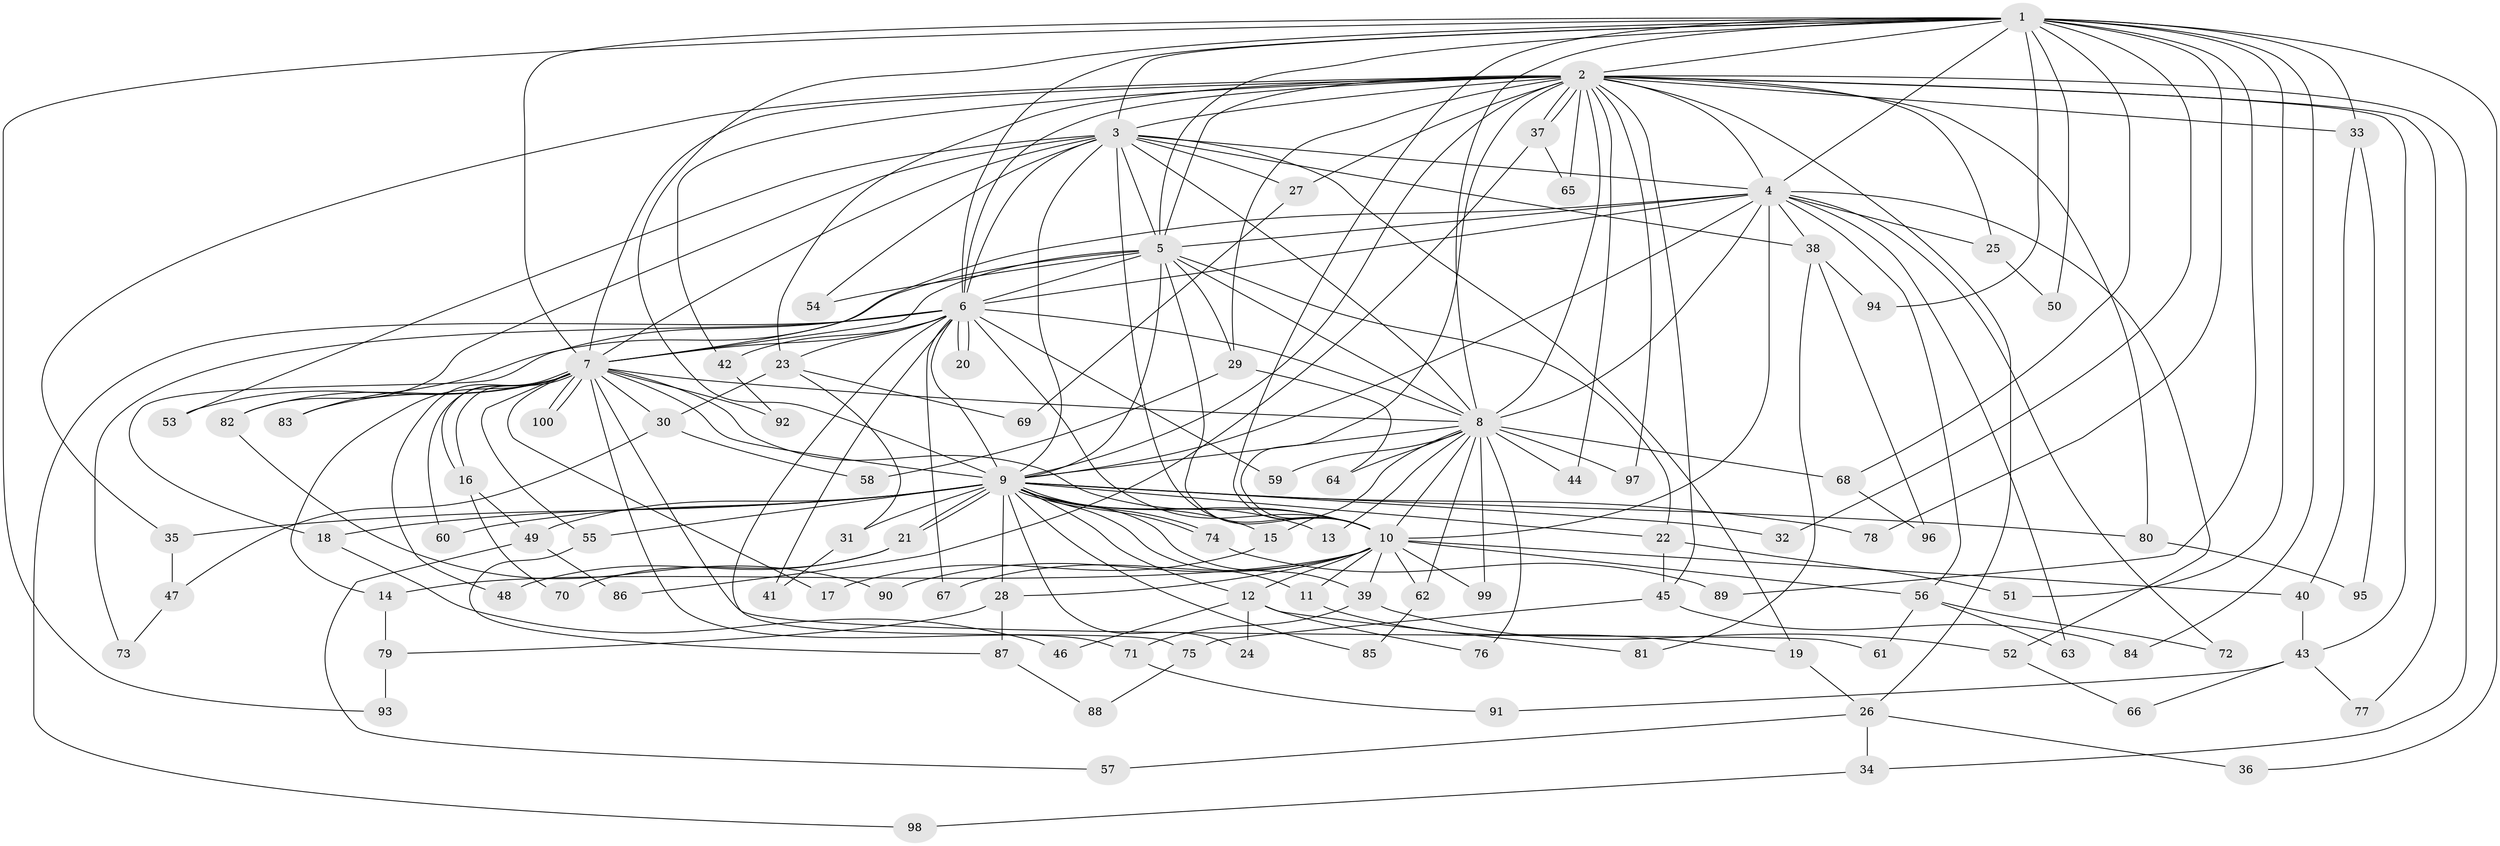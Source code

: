 // Generated by graph-tools (version 1.1) at 2025/38/02/21/25 10:38:53]
// undirected, 100 vertices, 225 edges
graph export_dot {
graph [start="1"]
  node [color=gray90,style=filled];
  1;
  2;
  3;
  4;
  5;
  6;
  7;
  8;
  9;
  10;
  11;
  12;
  13;
  14;
  15;
  16;
  17;
  18;
  19;
  20;
  21;
  22;
  23;
  24;
  25;
  26;
  27;
  28;
  29;
  30;
  31;
  32;
  33;
  34;
  35;
  36;
  37;
  38;
  39;
  40;
  41;
  42;
  43;
  44;
  45;
  46;
  47;
  48;
  49;
  50;
  51;
  52;
  53;
  54;
  55;
  56;
  57;
  58;
  59;
  60;
  61;
  62;
  63;
  64;
  65;
  66;
  67;
  68;
  69;
  70;
  71;
  72;
  73;
  74;
  75;
  76;
  77;
  78;
  79;
  80;
  81;
  82;
  83;
  84;
  85;
  86;
  87;
  88;
  89;
  90;
  91;
  92;
  93;
  94;
  95;
  96;
  97;
  98;
  99;
  100;
  1 -- 2;
  1 -- 3;
  1 -- 4;
  1 -- 5;
  1 -- 6;
  1 -- 7;
  1 -- 8;
  1 -- 9;
  1 -- 10;
  1 -- 32;
  1 -- 33;
  1 -- 36;
  1 -- 50;
  1 -- 51;
  1 -- 68;
  1 -- 78;
  1 -- 84;
  1 -- 89;
  1 -- 93;
  1 -- 94;
  2 -- 3;
  2 -- 4;
  2 -- 5;
  2 -- 6;
  2 -- 7;
  2 -- 8;
  2 -- 9;
  2 -- 10;
  2 -- 23;
  2 -- 25;
  2 -- 26;
  2 -- 27;
  2 -- 29;
  2 -- 33;
  2 -- 34;
  2 -- 35;
  2 -- 37;
  2 -- 37;
  2 -- 42;
  2 -- 43;
  2 -- 44;
  2 -- 45;
  2 -- 65;
  2 -- 77;
  2 -- 80;
  2 -- 97;
  3 -- 4;
  3 -- 5;
  3 -- 6;
  3 -- 7;
  3 -- 8;
  3 -- 9;
  3 -- 10;
  3 -- 19;
  3 -- 27;
  3 -- 38;
  3 -- 53;
  3 -- 54;
  3 -- 82;
  4 -- 5;
  4 -- 6;
  4 -- 7;
  4 -- 8;
  4 -- 9;
  4 -- 10;
  4 -- 25;
  4 -- 38;
  4 -- 52;
  4 -- 56;
  4 -- 63;
  4 -- 72;
  5 -- 6;
  5 -- 7;
  5 -- 8;
  5 -- 9;
  5 -- 10;
  5 -- 22;
  5 -- 29;
  5 -- 54;
  5 -- 83;
  6 -- 7;
  6 -- 8;
  6 -- 9;
  6 -- 10;
  6 -- 18;
  6 -- 20;
  6 -- 20;
  6 -- 23;
  6 -- 41;
  6 -- 42;
  6 -- 59;
  6 -- 67;
  6 -- 73;
  6 -- 75;
  6 -- 98;
  7 -- 8;
  7 -- 9;
  7 -- 10;
  7 -- 14;
  7 -- 16;
  7 -- 16;
  7 -- 17;
  7 -- 30;
  7 -- 48;
  7 -- 53;
  7 -- 55;
  7 -- 60;
  7 -- 61;
  7 -- 71;
  7 -- 82;
  7 -- 83;
  7 -- 92;
  7 -- 100;
  7 -- 100;
  8 -- 9;
  8 -- 10;
  8 -- 13;
  8 -- 15;
  8 -- 44;
  8 -- 59;
  8 -- 62;
  8 -- 64;
  8 -- 68;
  8 -- 76;
  8 -- 97;
  8 -- 99;
  9 -- 10;
  9 -- 11;
  9 -- 12;
  9 -- 13;
  9 -- 15;
  9 -- 18;
  9 -- 21;
  9 -- 21;
  9 -- 22;
  9 -- 24;
  9 -- 28;
  9 -- 31;
  9 -- 32;
  9 -- 35;
  9 -- 39;
  9 -- 49;
  9 -- 55;
  9 -- 60;
  9 -- 74;
  9 -- 74;
  9 -- 78;
  9 -- 80;
  9 -- 85;
  10 -- 11;
  10 -- 12;
  10 -- 14;
  10 -- 28;
  10 -- 39;
  10 -- 40;
  10 -- 56;
  10 -- 62;
  10 -- 67;
  10 -- 90;
  10 -- 99;
  11 -- 19;
  12 -- 24;
  12 -- 46;
  12 -- 76;
  12 -- 81;
  14 -- 79;
  15 -- 17;
  16 -- 49;
  16 -- 70;
  18 -- 46;
  19 -- 26;
  21 -- 48;
  21 -- 70;
  22 -- 45;
  22 -- 51;
  23 -- 30;
  23 -- 31;
  23 -- 69;
  25 -- 50;
  26 -- 34;
  26 -- 36;
  26 -- 57;
  27 -- 69;
  28 -- 79;
  28 -- 87;
  29 -- 58;
  29 -- 64;
  30 -- 47;
  30 -- 58;
  31 -- 41;
  33 -- 40;
  33 -- 95;
  34 -- 98;
  35 -- 47;
  37 -- 65;
  37 -- 86;
  38 -- 81;
  38 -- 94;
  38 -- 96;
  39 -- 52;
  39 -- 71;
  40 -- 43;
  42 -- 92;
  43 -- 66;
  43 -- 77;
  43 -- 91;
  45 -- 75;
  45 -- 84;
  47 -- 73;
  49 -- 57;
  49 -- 86;
  52 -- 66;
  55 -- 87;
  56 -- 61;
  56 -- 63;
  56 -- 72;
  62 -- 85;
  68 -- 96;
  71 -- 91;
  74 -- 89;
  75 -- 88;
  79 -- 93;
  80 -- 95;
  82 -- 90;
  87 -- 88;
}
